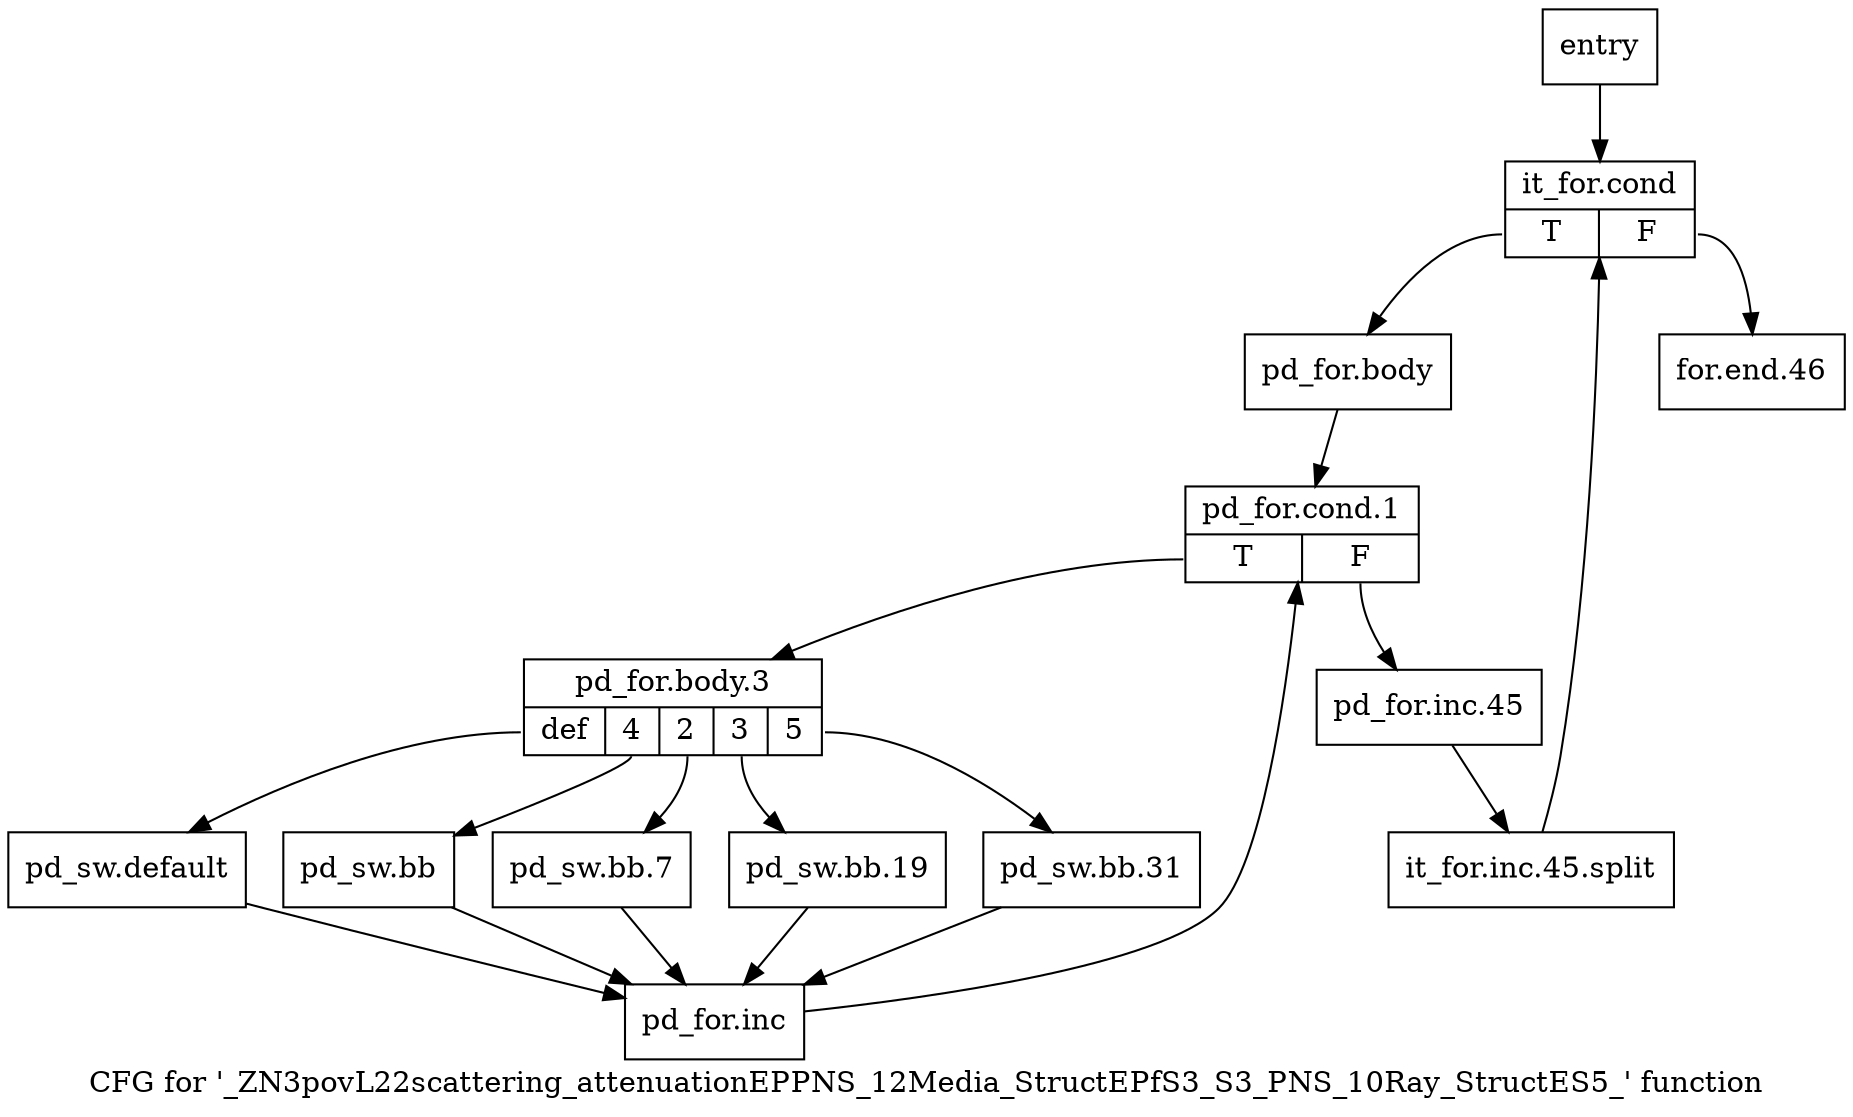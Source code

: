 digraph "CFG for '_ZN3povL22scattering_attenuationEPPNS_12Media_StructEPfS3_S3_PNS_10Ray_StructES5_' function" {
	label="CFG for '_ZN3povL22scattering_attenuationEPPNS_12Media_StructEPfS3_S3_PNS_10Ray_StructES5_' function";

	Node0x1655f00 [shape=record,label="{entry}"];
	Node0x1655f00 -> Node0x1655f50;
	Node0x1655f50 [shape=record,label="{it_for.cond|{<s0>T|<s1>F}}"];
	Node0x1655f50:s0 -> Node0x1655fa0;
	Node0x1655f50:s1 -> Node0x16562c0;
	Node0x1655fa0 [shape=record,label="{pd_for.body}"];
	Node0x1655fa0 -> Node0x1655ff0;
	Node0x1655ff0 [shape=record,label="{pd_for.cond.1|{<s0>T|<s1>F}}"];
	Node0x1655ff0:s0 -> Node0x1656040;
	Node0x1655ff0:s1 -> Node0x1656270;
	Node0x1656040 [shape=record,label="{pd_for.body.3|{<s0>def|<s1>4|<s2>2|<s3>3|<s4>5}}"];
	Node0x1656040:s0 -> Node0x16561d0;
	Node0x1656040:s1 -> Node0x1656090;
	Node0x1656040:s2 -> Node0x16560e0;
	Node0x1656040:s3 -> Node0x1656130;
	Node0x1656040:s4 -> Node0x1656180;
	Node0x1656090 [shape=record,label="{pd_sw.bb}"];
	Node0x1656090 -> Node0x1656220;
	Node0x16560e0 [shape=record,label="{pd_sw.bb.7}"];
	Node0x16560e0 -> Node0x1656220;
	Node0x1656130 [shape=record,label="{pd_sw.bb.19}"];
	Node0x1656130 -> Node0x1656220;
	Node0x1656180 [shape=record,label="{pd_sw.bb.31}"];
	Node0x1656180 -> Node0x1656220;
	Node0x16561d0 [shape=record,label="{pd_sw.default}"];
	Node0x16561d0 -> Node0x1656220;
	Node0x1656220 [shape=record,label="{pd_for.inc}"];
	Node0x1656220 -> Node0x1655ff0;
	Node0x1656270 [shape=record,label="{pd_for.inc.45}"];
	Node0x1656270 -> Node0x2f672c0;
	Node0x2f672c0 [shape=record,label="{it_for.inc.45.split}"];
	Node0x2f672c0 -> Node0x1655f50;
	Node0x16562c0 [shape=record,label="{for.end.46}"];
}
